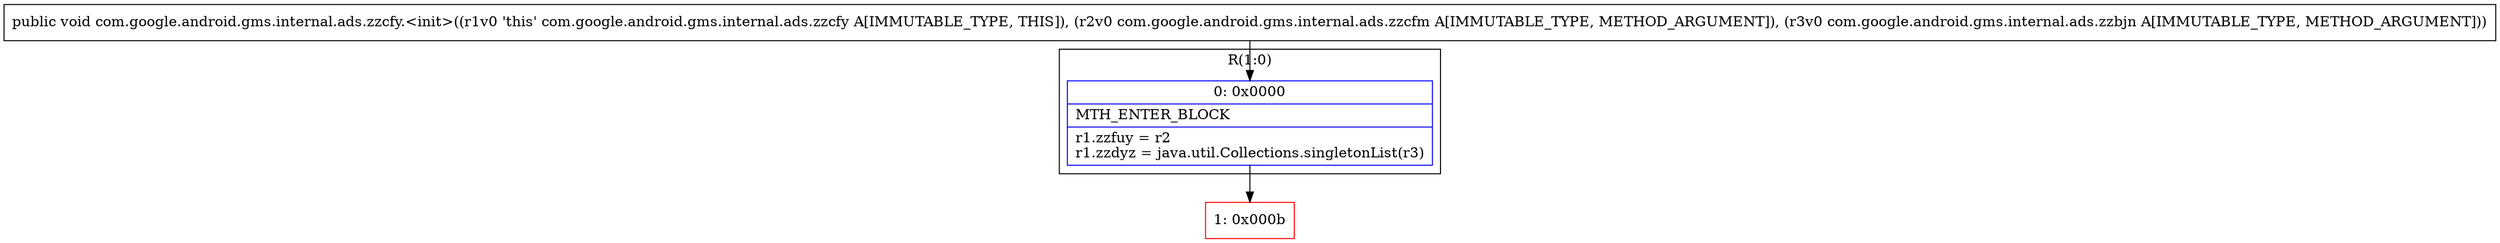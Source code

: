 digraph "CFG forcom.google.android.gms.internal.ads.zzcfy.\<init\>(Lcom\/google\/android\/gms\/internal\/ads\/zzcfm;Lcom\/google\/android\/gms\/internal\/ads\/zzbjn;)V" {
subgraph cluster_Region_233145490 {
label = "R(1:0)";
node [shape=record,color=blue];
Node_0 [shape=record,label="{0\:\ 0x0000|MTH_ENTER_BLOCK\l|r1.zzfuy = r2\lr1.zzdyz = java.util.Collections.singletonList(r3)\l}"];
}
Node_1 [shape=record,color=red,label="{1\:\ 0x000b}"];
MethodNode[shape=record,label="{public void com.google.android.gms.internal.ads.zzcfy.\<init\>((r1v0 'this' com.google.android.gms.internal.ads.zzcfy A[IMMUTABLE_TYPE, THIS]), (r2v0 com.google.android.gms.internal.ads.zzcfm A[IMMUTABLE_TYPE, METHOD_ARGUMENT]), (r3v0 com.google.android.gms.internal.ads.zzbjn A[IMMUTABLE_TYPE, METHOD_ARGUMENT])) }"];
MethodNode -> Node_0;
Node_0 -> Node_1;
}

